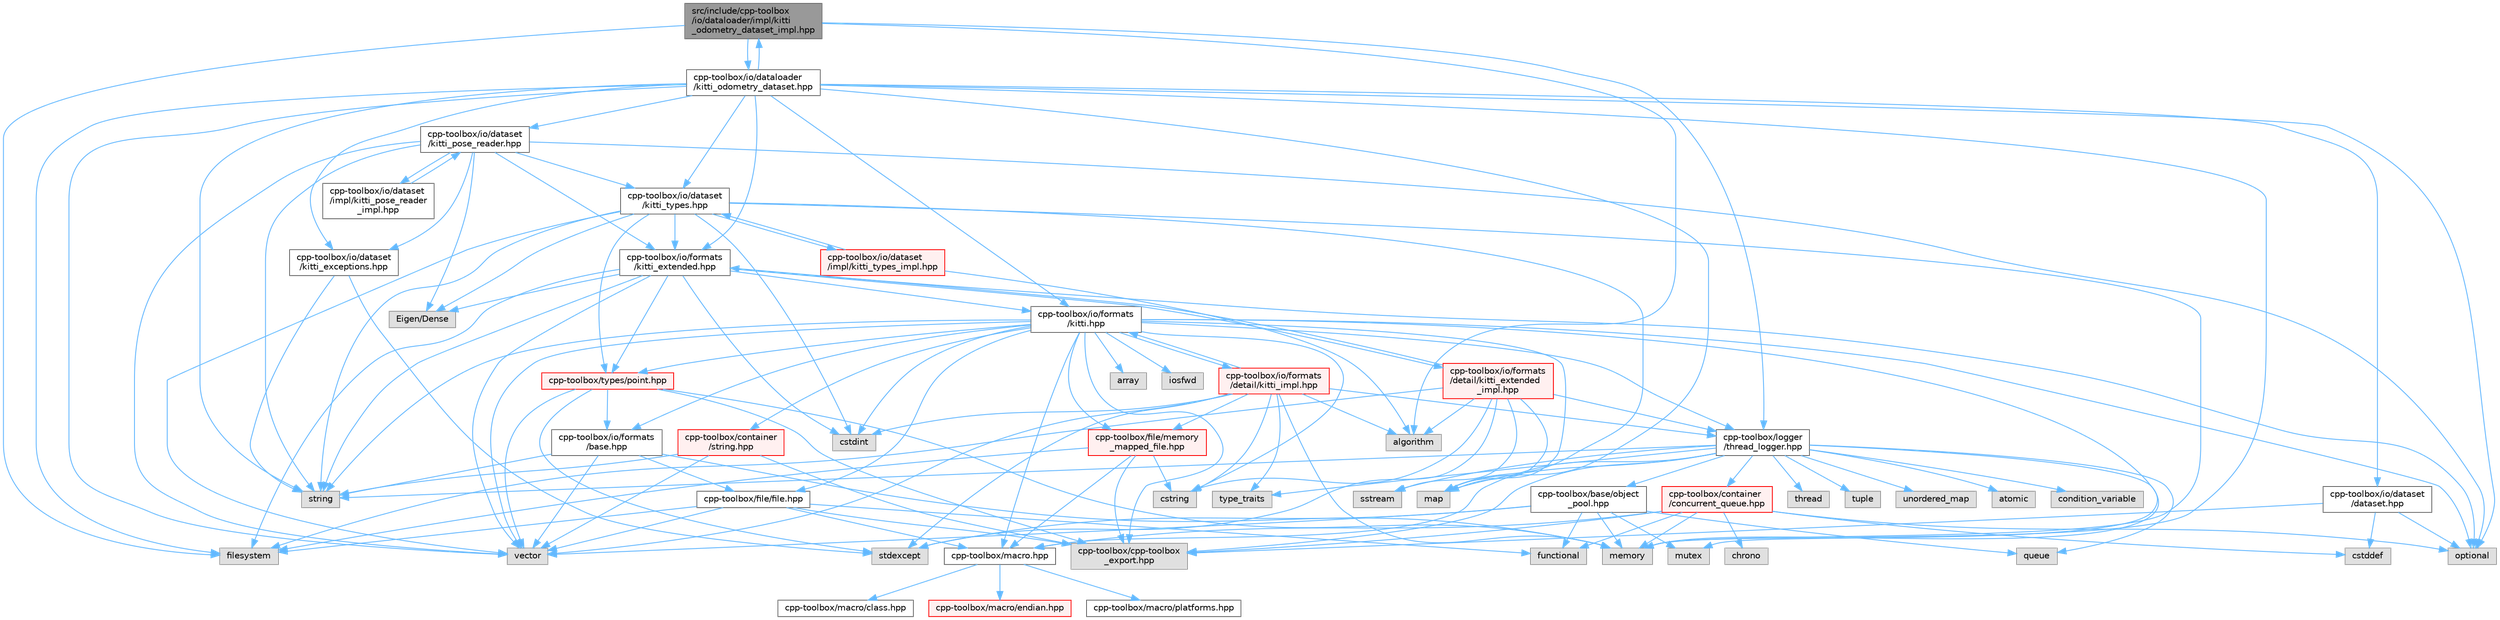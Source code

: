 digraph "src/include/cpp-toolbox/io/dataloader/impl/kitti_odometry_dataset_impl.hpp"
{
 // LATEX_PDF_SIZE
  bgcolor="transparent";
  edge [fontname=Helvetica,fontsize=10,labelfontname=Helvetica,labelfontsize=10];
  node [fontname=Helvetica,fontsize=10,shape=box,height=0.2,width=0.4];
  Node1 [id="Node000001",label="src/include/cpp-toolbox\l/io/dataloader/impl/kitti\l_odometry_dataset_impl.hpp",height=0.2,width=0.4,color="gray40", fillcolor="grey60", style="filled", fontcolor="black",tooltip=" "];
  Node1 -> Node2 [id="edge1_Node000001_Node000002",color="steelblue1",style="solid",tooltip=" "];
  Node2 [id="Node000002",label="cpp-toolbox/io/dataloader\l/kitti_odometry_dataset.hpp",height=0.2,width=0.4,color="grey40", fillcolor="white", style="filled",URL="$kitti__odometry__dataset_8hpp.html",tooltip=" "];
  Node2 -> Node3 [id="edge2_Node000002_Node000003",color="steelblue1",style="solid",tooltip=" "];
  Node3 [id="Node000003",label="cpp-toolbox/io/dataset\l/dataset.hpp",height=0.2,width=0.4,color="grey40", fillcolor="white", style="filled",URL="$dataset_8hpp.html",tooltip=" "];
  Node3 -> Node4 [id="edge3_Node000003_Node000004",color="steelblue1",style="solid",tooltip=" "];
  Node4 [id="Node000004",label="cstddef",height=0.2,width=0.4,color="grey60", fillcolor="#E0E0E0", style="filled",tooltip=" "];
  Node3 -> Node5 [id="edge4_Node000003_Node000005",color="steelblue1",style="solid",tooltip=" "];
  Node5 [id="Node000005",label="optional",height=0.2,width=0.4,color="grey60", fillcolor="#E0E0E0", style="filled",tooltip=" "];
  Node3 -> Node6 [id="edge5_Node000003_Node000006",color="steelblue1",style="solid",tooltip=" "];
  Node6 [id="Node000006",label="cpp-toolbox/cpp-toolbox\l_export.hpp",height=0.2,width=0.4,color="grey60", fillcolor="#E0E0E0", style="filled",tooltip=" "];
  Node2 -> Node7 [id="edge6_Node000002_Node000007",color="steelblue1",style="solid",tooltip=" "];
  Node7 [id="Node000007",label="cpp-toolbox/io/dataset\l/kitti_types.hpp",height=0.2,width=0.4,color="grey40", fillcolor="white", style="filled",URL="$kitti__types_8hpp.html",tooltip=" "];
  Node7 -> Node8 [id="edge7_Node000007_Node000008",color="steelblue1",style="solid",tooltip=" "];
  Node8 [id="Node000008",label="cpp-toolbox/types/point.hpp",height=0.2,width=0.4,color="red", fillcolor="#FFF0F0", style="filled",URL="$point_8hpp.html",tooltip=" "];
  Node8 -> Node12 [id="edge8_Node000008_Node000012",color="steelblue1",style="solid",tooltip=" "];
  Node12 [id="Node000012",label="memory",height=0.2,width=0.4,color="grey60", fillcolor="#E0E0E0", style="filled",tooltip=" "];
  Node8 -> Node15 [id="edge9_Node000008_Node000015",color="steelblue1",style="solid",tooltip=" "];
  Node15 [id="Node000015",label="stdexcept",height=0.2,width=0.4,color="grey60", fillcolor="#E0E0E0", style="filled",tooltip=" "];
  Node8 -> Node16 [id="edge10_Node000008_Node000016",color="steelblue1",style="solid",tooltip=" "];
  Node16 [id="Node000016",label="vector",height=0.2,width=0.4,color="grey60", fillcolor="#E0E0E0", style="filled",tooltip=" "];
  Node8 -> Node6 [id="edge11_Node000008_Node000006",color="steelblue1",style="solid",tooltip=" "];
  Node8 -> Node17 [id="edge12_Node000008_Node000017",color="steelblue1",style="solid",tooltip=" "];
  Node17 [id="Node000017",label="cpp-toolbox/io/formats\l/base.hpp",height=0.2,width=0.4,color="grey40", fillcolor="white", style="filled",URL="$io_2formats_2base_8hpp.html",tooltip=" "];
  Node17 -> Node12 [id="edge13_Node000017_Node000012",color="steelblue1",style="solid",tooltip=" "];
  Node17 -> Node18 [id="edge14_Node000017_Node000018",color="steelblue1",style="solid",tooltip=" "];
  Node18 [id="Node000018",label="string",height=0.2,width=0.4,color="grey60", fillcolor="#E0E0E0", style="filled",tooltip=" "];
  Node17 -> Node16 [id="edge15_Node000017_Node000016",color="steelblue1",style="solid",tooltip=" "];
  Node17 -> Node19 [id="edge16_Node000017_Node000019",color="steelblue1",style="solid",tooltip=" "];
  Node19 [id="Node000019",label="cpp-toolbox/file/file.hpp",height=0.2,width=0.4,color="grey40", fillcolor="white", style="filled",URL="$file_8hpp.html",tooltip=" "];
  Node19 -> Node20 [id="edge17_Node000019_Node000020",color="steelblue1",style="solid",tooltip=" "];
  Node20 [id="Node000020",label="filesystem",height=0.2,width=0.4,color="grey60", fillcolor="#E0E0E0", style="filled",tooltip=" "];
  Node19 -> Node21 [id="edge18_Node000019_Node000021",color="steelblue1",style="solid",tooltip=" "];
  Node21 [id="Node000021",label="functional",height=0.2,width=0.4,color="grey60", fillcolor="#E0E0E0", style="filled",tooltip=" "];
  Node19 -> Node16 [id="edge19_Node000019_Node000016",color="steelblue1",style="solid",tooltip=" "];
  Node19 -> Node6 [id="edge20_Node000019_Node000006",color="steelblue1",style="solid",tooltip=" "];
  Node19 -> Node22 [id="edge21_Node000019_Node000022",color="steelblue1",style="solid",tooltip=" "];
  Node22 [id="Node000022",label="cpp-toolbox/macro.hpp",height=0.2,width=0.4,color="grey40", fillcolor="white", style="filled",URL="$macro_8hpp.html",tooltip="通用的编译器、平台、架构检测和实用宏定义 / Common macros for compiler, platform, architecture detection and utility macro..."];
  Node22 -> Node23 [id="edge22_Node000022_Node000023",color="steelblue1",style="solid",tooltip=" "];
  Node23 [id="Node000023",label="cpp-toolbox/macro/class.hpp",height=0.2,width=0.4,color="grey40", fillcolor="white", style="filled",URL="$class_8hpp.html",tooltip=" "];
  Node22 -> Node24 [id="edge23_Node000022_Node000024",color="steelblue1",style="solid",tooltip=" "];
  Node24 [id="Node000024",label="cpp-toolbox/macro/endian.hpp",height=0.2,width=0.4,color="red", fillcolor="#FFF0F0", style="filled",URL="$endian_8hpp.html",tooltip=" "];
  Node22 -> Node26 [id="edge24_Node000022_Node000026",color="steelblue1",style="solid",tooltip=" "];
  Node26 [id="Node000026",label="cpp-toolbox/macro/platforms.hpp",height=0.2,width=0.4,color="grey40", fillcolor="white", style="filled",URL="$platforms_8hpp.html",tooltip=" "];
  Node7 -> Node30 [id="edge25_Node000007_Node000030",color="steelblue1",style="solid",tooltip=" "];
  Node30 [id="Node000030",label="cpp-toolbox/io/formats\l/kitti_extended.hpp",height=0.2,width=0.4,color="grey40", fillcolor="white", style="filled",URL="$kitti__extended_8hpp.html",tooltip=" "];
  Node30 -> Node31 [id="edge26_Node000030_Node000031",color="steelblue1",style="solid",tooltip=" "];
  Node31 [id="Node000031",label="cpp-toolbox/io/formats\l/kitti.hpp",height=0.2,width=0.4,color="grey40", fillcolor="white", style="filled",URL="$kitti_8hpp.html",tooltip=" "];
  Node31 -> Node32 [id="edge27_Node000031_Node000032",color="steelblue1",style="solid",tooltip=" "];
  Node32 [id="Node000032",label="array",height=0.2,width=0.4,color="grey60", fillcolor="#E0E0E0", style="filled",tooltip=" "];
  Node31 -> Node33 [id="edge28_Node000031_Node000033",color="steelblue1",style="solid",tooltip=" "];
  Node33 [id="Node000033",label="cstdint",height=0.2,width=0.4,color="grey60", fillcolor="#E0E0E0", style="filled",tooltip=" "];
  Node31 -> Node34 [id="edge29_Node000031_Node000034",color="steelblue1",style="solid",tooltip=" "];
  Node34 [id="Node000034",label="cstring",height=0.2,width=0.4,color="grey60", fillcolor="#E0E0E0", style="filled",tooltip=" "];
  Node31 -> Node35 [id="edge30_Node000031_Node000035",color="steelblue1",style="solid",tooltip=" "];
  Node35 [id="Node000035",label="iosfwd",height=0.2,width=0.4,color="grey60", fillcolor="#E0E0E0", style="filled",tooltip=" "];
  Node31 -> Node36 [id="edge31_Node000031_Node000036",color="steelblue1",style="solid",tooltip=" "];
  Node36 [id="Node000036",label="map",height=0.2,width=0.4,color="grey60", fillcolor="#E0E0E0", style="filled",tooltip=" "];
  Node31 -> Node12 [id="edge32_Node000031_Node000012",color="steelblue1",style="solid",tooltip=" "];
  Node31 -> Node5 [id="edge33_Node000031_Node000005",color="steelblue1",style="solid",tooltip=" "];
  Node31 -> Node18 [id="edge34_Node000031_Node000018",color="steelblue1",style="solid",tooltip=" "];
  Node31 -> Node16 [id="edge35_Node000031_Node000016",color="steelblue1",style="solid",tooltip=" "];
  Node31 -> Node37 [id="edge36_Node000031_Node000037",color="steelblue1",style="solid",tooltip=" "];
  Node37 [id="Node000037",label="cpp-toolbox/container\l/string.hpp",height=0.2,width=0.4,color="red", fillcolor="#FFF0F0", style="filled",URL="$string_8hpp.html",tooltip=" "];
  Node37 -> Node18 [id="edge37_Node000037_Node000018",color="steelblue1",style="solid",tooltip=" "];
  Node37 -> Node16 [id="edge38_Node000037_Node000016",color="steelblue1",style="solid",tooltip=" "];
  Node37 -> Node6 [id="edge39_Node000037_Node000006",color="steelblue1",style="solid",tooltip=" "];
  Node31 -> Node6 [id="edge40_Node000031_Node000006",color="steelblue1",style="solid",tooltip=" "];
  Node31 -> Node19 [id="edge41_Node000031_Node000019",color="steelblue1",style="solid",tooltip=" "];
  Node31 -> Node39 [id="edge42_Node000031_Node000039",color="steelblue1",style="solid",tooltip=" "];
  Node39 [id="Node000039",label="cpp-toolbox/file/memory\l_mapped_file.hpp",height=0.2,width=0.4,color="red", fillcolor="#FFF0F0", style="filled",URL="$memory__mapped__file_8hpp.html",tooltip=" "];
  Node39 -> Node34 [id="edge43_Node000039_Node000034",color="steelblue1",style="solid",tooltip=" "];
  Node39 -> Node20 [id="edge44_Node000039_Node000020",color="steelblue1",style="solid",tooltip=" "];
  Node39 -> Node6 [id="edge45_Node000039_Node000006",color="steelblue1",style="solid",tooltip=" "];
  Node39 -> Node22 [id="edge46_Node000039_Node000022",color="steelblue1",style="solid",tooltip=" "];
  Node31 -> Node17 [id="edge47_Node000031_Node000017",color="steelblue1",style="solid",tooltip=" "];
  Node31 -> Node44 [id="edge48_Node000031_Node000044",color="steelblue1",style="solid",tooltip=" "];
  Node44 [id="Node000044",label="cpp-toolbox/logger\l/thread_logger.hpp",height=0.2,width=0.4,color="grey40", fillcolor="white", style="filled",URL="$thread__logger_8hpp.html",tooltip=" "];
  Node44 -> Node45 [id="edge49_Node000044_Node000045",color="steelblue1",style="solid",tooltip=" "];
  Node45 [id="Node000045",label="atomic",height=0.2,width=0.4,color="grey60", fillcolor="#E0E0E0", style="filled",tooltip=" "];
  Node44 -> Node46 [id="edge50_Node000044_Node000046",color="steelblue1",style="solid",tooltip=" "];
  Node46 [id="Node000046",label="condition_variable",height=0.2,width=0.4,color="grey60", fillcolor="#E0E0E0", style="filled",tooltip=" "];
  Node44 -> Node36 [id="edge51_Node000044_Node000036",color="steelblue1",style="solid",tooltip=" "];
  Node44 -> Node47 [id="edge52_Node000044_Node000047",color="steelblue1",style="solid",tooltip=" "];
  Node47 [id="Node000047",label="mutex",height=0.2,width=0.4,color="grey60", fillcolor="#E0E0E0", style="filled",tooltip=" "];
  Node44 -> Node48 [id="edge53_Node000044_Node000048",color="steelblue1",style="solid",tooltip=" "];
  Node48 [id="Node000048",label="queue",height=0.2,width=0.4,color="grey60", fillcolor="#E0E0E0", style="filled",tooltip=" "];
  Node44 -> Node49 [id="edge54_Node000044_Node000049",color="steelblue1",style="solid",tooltip=" "];
  Node49 [id="Node000049",label="sstream",height=0.2,width=0.4,color="grey60", fillcolor="#E0E0E0", style="filled",tooltip=" "];
  Node44 -> Node18 [id="edge55_Node000044_Node000018",color="steelblue1",style="solid",tooltip=" "];
  Node44 -> Node50 [id="edge56_Node000044_Node000050",color="steelblue1",style="solid",tooltip=" "];
  Node50 [id="Node000050",label="thread",height=0.2,width=0.4,color="grey60", fillcolor="#E0E0E0", style="filled",tooltip=" "];
  Node44 -> Node51 [id="edge57_Node000044_Node000051",color="steelblue1",style="solid",tooltip=" "];
  Node51 [id="Node000051",label="tuple",height=0.2,width=0.4,color="grey60", fillcolor="#E0E0E0", style="filled",tooltip=" "];
  Node44 -> Node29 [id="edge58_Node000044_Node000029",color="steelblue1",style="solid",tooltip=" "];
  Node29 [id="Node000029",label="type_traits",height=0.2,width=0.4,color="grey60", fillcolor="#E0E0E0", style="filled",tooltip=" "];
  Node44 -> Node52 [id="edge59_Node000044_Node000052",color="steelblue1",style="solid",tooltip=" "];
  Node52 [id="Node000052",label="unordered_map",height=0.2,width=0.4,color="grey60", fillcolor="#E0E0E0", style="filled",tooltip=" "];
  Node44 -> Node6 [id="edge60_Node000044_Node000006",color="steelblue1",style="solid",tooltip=" "];
  Node44 -> Node22 [id="edge61_Node000044_Node000022",color="steelblue1",style="solid",tooltip=" "];
  Node44 -> Node53 [id="edge62_Node000044_Node000053",color="steelblue1",style="solid",tooltip=" "];
  Node53 [id="Node000053",label="cpp-toolbox/container\l/concurrent_queue.hpp",height=0.2,width=0.4,color="red", fillcolor="#FFF0F0", style="filled",URL="$concurrent__queue_8hpp.html",tooltip=" "];
  Node53 -> Node54 [id="edge63_Node000053_Node000054",color="steelblue1",style="solid",tooltip=" "];
  Node54 [id="Node000054",label="chrono",height=0.2,width=0.4,color="grey60", fillcolor="#E0E0E0", style="filled",tooltip=" "];
  Node53 -> Node4 [id="edge64_Node000053_Node000004",color="steelblue1",style="solid",tooltip=" "];
  Node53 -> Node21 [id="edge65_Node000053_Node000021",color="steelblue1",style="solid",tooltip=" "];
  Node53 -> Node12 [id="edge66_Node000053_Node000012",color="steelblue1",style="solid",tooltip=" "];
  Node53 -> Node5 [id="edge67_Node000053_Node000005",color="steelblue1",style="solid",tooltip=" "];
  Node53 -> Node6 [id="edge68_Node000053_Node000006",color="steelblue1",style="solid",tooltip=" "];
  Node53 -> Node22 [id="edge69_Node000053_Node000022",color="steelblue1",style="solid",tooltip=" "];
  Node44 -> Node56 [id="edge70_Node000044_Node000056",color="steelblue1",style="solid",tooltip=" "];
  Node56 [id="Node000056",label="cpp-toolbox/base/object\l_pool.hpp",height=0.2,width=0.4,color="grey40", fillcolor="white", style="filled",URL="$object__pool_8hpp.html",tooltip=" "];
  Node56 -> Node21 [id="edge71_Node000056_Node000021",color="steelblue1",style="solid",tooltip=" "];
  Node56 -> Node12 [id="edge72_Node000056_Node000012",color="steelblue1",style="solid",tooltip=" "];
  Node56 -> Node47 [id="edge73_Node000056_Node000047",color="steelblue1",style="solid",tooltip=" "];
  Node56 -> Node48 [id="edge74_Node000056_Node000048",color="steelblue1",style="solid",tooltip=" "];
  Node56 -> Node15 [id="edge75_Node000056_Node000015",color="steelblue1",style="solid",tooltip=" "];
  Node56 -> Node16 [id="edge76_Node000056_Node000016",color="steelblue1",style="solid",tooltip=" "];
  Node31 -> Node22 [id="edge77_Node000031_Node000022",color="steelblue1",style="solid",tooltip=" "];
  Node31 -> Node8 [id="edge78_Node000031_Node000008",color="steelblue1",style="solid",tooltip=" "];
  Node31 -> Node57 [id="edge79_Node000031_Node000057",color="steelblue1",style="solid",tooltip=" "];
  Node57 [id="Node000057",label="cpp-toolbox/io/formats\l/detail/kitti_impl.hpp",height=0.2,width=0.4,color="red", fillcolor="#FFF0F0", style="filled",URL="$kitti__impl_8hpp.html",tooltip="此文件包含 kitti_format_t 的模板实现/This file contains the template implementations for kitti_format_t"];
  Node57 -> Node31 [id="edge80_Node000057_Node000031",color="steelblue1",style="solid",tooltip=" "];
  Node57 -> Node58 [id="edge81_Node000057_Node000058",color="steelblue1",style="solid",tooltip=" "];
  Node58 [id="Node000058",label="algorithm",height=0.2,width=0.4,color="grey60", fillcolor="#E0E0E0", style="filled",tooltip=" "];
  Node57 -> Node33 [id="edge82_Node000057_Node000033",color="steelblue1",style="solid",tooltip=" "];
  Node57 -> Node34 [id="edge83_Node000057_Node000034",color="steelblue1",style="solid",tooltip=" "];
  Node57 -> Node12 [id="edge84_Node000057_Node000012",color="steelblue1",style="solid",tooltip=" "];
  Node57 -> Node15 [id="edge85_Node000057_Node000015",color="steelblue1",style="solid",tooltip=" "];
  Node57 -> Node29 [id="edge86_Node000057_Node000029",color="steelblue1",style="solid",tooltip=" "];
  Node57 -> Node16 [id="edge87_Node000057_Node000016",color="steelblue1",style="solid",tooltip=" "];
  Node57 -> Node39 [id="edge88_Node000057_Node000039",color="steelblue1",style="solid",tooltip=" "];
  Node57 -> Node44 [id="edge89_Node000057_Node000044",color="steelblue1",style="solid",tooltip=" "];
  Node30 -> Node8 [id="edge90_Node000030_Node000008",color="steelblue1",style="solid",tooltip=" "];
  Node30 -> Node61 [id="edge91_Node000030_Node000061",color="steelblue1",style="solid",tooltip=" "];
  Node61 [id="Node000061",label="Eigen/Dense",height=0.2,width=0.4,color="grey60", fillcolor="#E0E0E0", style="filled",tooltip=" "];
  Node30 -> Node20 [id="edge92_Node000030_Node000020",color="steelblue1",style="solid",tooltip=" "];
  Node30 -> Node18 [id="edge93_Node000030_Node000018",color="steelblue1",style="solid",tooltip=" "];
  Node30 -> Node16 [id="edge94_Node000030_Node000016",color="steelblue1",style="solid",tooltip=" "];
  Node30 -> Node33 [id="edge95_Node000030_Node000033",color="steelblue1",style="solid",tooltip=" "];
  Node30 -> Node5 [id="edge96_Node000030_Node000005",color="steelblue1",style="solid",tooltip=" "];
  Node30 -> Node62 [id="edge97_Node000030_Node000062",color="steelblue1",style="solid",tooltip=" "];
  Node62 [id="Node000062",label="cpp-toolbox/io/formats\l/detail/kitti_extended\l_impl.hpp",height=0.2,width=0.4,color="red", fillcolor="#FFF0F0", style="filled",URL="$kitti__extended__impl_8hpp.html",tooltip=" "];
  Node62 -> Node30 [id="edge98_Node000062_Node000030",color="steelblue1",style="solid",tooltip=" "];
  Node62 -> Node44 [id="edge99_Node000062_Node000044",color="steelblue1",style="solid",tooltip=" "];
  Node62 -> Node49 [id="edge100_Node000062_Node000049",color="steelblue1",style="solid",tooltip=" "];
  Node62 -> Node58 [id="edge101_Node000062_Node000058",color="steelblue1",style="solid",tooltip=" "];
  Node62 -> Node20 [id="edge102_Node000062_Node000020",color="steelblue1",style="solid",tooltip=" "];
  Node62 -> Node34 [id="edge103_Node000062_Node000034",color="steelblue1",style="solid",tooltip=" "];
  Node62 -> Node15 [id="edge104_Node000062_Node000015",color="steelblue1",style="solid",tooltip=" "];
  Node62 -> Node36 [id="edge105_Node000062_Node000036",color="steelblue1",style="solid",tooltip=" "];
  Node7 -> Node61 [id="edge106_Node000007_Node000061",color="steelblue1",style="solid",tooltip=" "];
  Node7 -> Node12 [id="edge107_Node000007_Node000012",color="steelblue1",style="solid",tooltip=" "];
  Node7 -> Node18 [id="edge108_Node000007_Node000018",color="steelblue1",style="solid",tooltip=" "];
  Node7 -> Node16 [id="edge109_Node000007_Node000016",color="steelblue1",style="solid",tooltip=" "];
  Node7 -> Node33 [id="edge110_Node000007_Node000033",color="steelblue1",style="solid",tooltip=" "];
  Node7 -> Node36 [id="edge111_Node000007_Node000036",color="steelblue1",style="solid",tooltip=" "];
  Node7 -> Node63 [id="edge112_Node000007_Node000063",color="steelblue1",style="solid",tooltip=" "];
  Node63 [id="Node000063",label="cpp-toolbox/io/dataset\l/impl/kitti_types_impl.hpp",height=0.2,width=0.4,color="red", fillcolor="#FFF0F0", style="filled",URL="$kitti__types__impl_8hpp.html",tooltip=" "];
  Node63 -> Node7 [id="edge113_Node000063_Node000007",color="steelblue1",style="solid",tooltip=" "];
  Node63 -> Node58 [id="edge114_Node000063_Node000058",color="steelblue1",style="solid",tooltip=" "];
  Node2 -> Node65 [id="edge115_Node000002_Node000065",color="steelblue1",style="solid",tooltip=" "];
  Node65 [id="Node000065",label="cpp-toolbox/io/dataset\l/kitti_pose_reader.hpp",height=0.2,width=0.4,color="grey40", fillcolor="white", style="filled",URL="$kitti__pose__reader_8hpp.html",tooltip=" "];
  Node65 -> Node7 [id="edge116_Node000065_Node000007",color="steelblue1",style="solid",tooltip=" "];
  Node65 -> Node66 [id="edge117_Node000065_Node000066",color="steelblue1",style="solid",tooltip=" "];
  Node66 [id="Node000066",label="cpp-toolbox/io/dataset\l/kitti_exceptions.hpp",height=0.2,width=0.4,color="grey40", fillcolor="white", style="filled",URL="$kitti__exceptions_8hpp.html",tooltip=" "];
  Node66 -> Node15 [id="edge118_Node000066_Node000015",color="steelblue1",style="solid",tooltip=" "];
  Node66 -> Node18 [id="edge119_Node000066_Node000018",color="steelblue1",style="solid",tooltip=" "];
  Node65 -> Node30 [id="edge120_Node000065_Node000030",color="steelblue1",style="solid",tooltip=" "];
  Node65 -> Node61 [id="edge121_Node000065_Node000061",color="steelblue1",style="solid",tooltip=" "];
  Node65 -> Node18 [id="edge122_Node000065_Node000018",color="steelblue1",style="solid",tooltip=" "];
  Node65 -> Node16 [id="edge123_Node000065_Node000016",color="steelblue1",style="solid",tooltip=" "];
  Node65 -> Node5 [id="edge124_Node000065_Node000005",color="steelblue1",style="solid",tooltip=" "];
  Node65 -> Node67 [id="edge125_Node000065_Node000067",color="steelblue1",style="solid",tooltip=" "];
  Node67 [id="Node000067",label="cpp-toolbox/io/dataset\l/impl/kitti_pose_reader\l_impl.hpp",height=0.2,width=0.4,color="grey40", fillcolor="white", style="filled",URL="$kitti__pose__reader__impl_8hpp.html",tooltip=" "];
  Node67 -> Node65 [id="edge126_Node000067_Node000065",color="steelblue1",style="solid",tooltip=" "];
  Node2 -> Node66 [id="edge127_Node000002_Node000066",color="steelblue1",style="solid",tooltip=" "];
  Node2 -> Node31 [id="edge128_Node000002_Node000031",color="steelblue1",style="solid",tooltip=" "];
  Node2 -> Node30 [id="edge129_Node000002_Node000030",color="steelblue1",style="solid",tooltip=" "];
  Node2 -> Node12 [id="edge130_Node000002_Node000012",color="steelblue1",style="solid",tooltip=" "];
  Node2 -> Node18 [id="edge131_Node000002_Node000018",color="steelblue1",style="solid",tooltip=" "];
  Node2 -> Node16 [id="edge132_Node000002_Node000016",color="steelblue1",style="solid",tooltip=" "];
  Node2 -> Node36 [id="edge133_Node000002_Node000036",color="steelblue1",style="solid",tooltip=" "];
  Node2 -> Node5 [id="edge134_Node000002_Node000005",color="steelblue1",style="solid",tooltip=" "];
  Node2 -> Node20 [id="edge135_Node000002_Node000020",color="steelblue1",style="solid",tooltip=" "];
  Node2 -> Node1 [id="edge136_Node000002_Node000001",color="steelblue1",style="solid",tooltip=" "];
  Node1 -> Node44 [id="edge137_Node000001_Node000044",color="steelblue1",style="solid",tooltip=" "];
  Node1 -> Node20 [id="edge138_Node000001_Node000020",color="steelblue1",style="solid",tooltip=" "];
  Node1 -> Node58 [id="edge139_Node000001_Node000058",color="steelblue1",style="solid",tooltip=" "];
}
